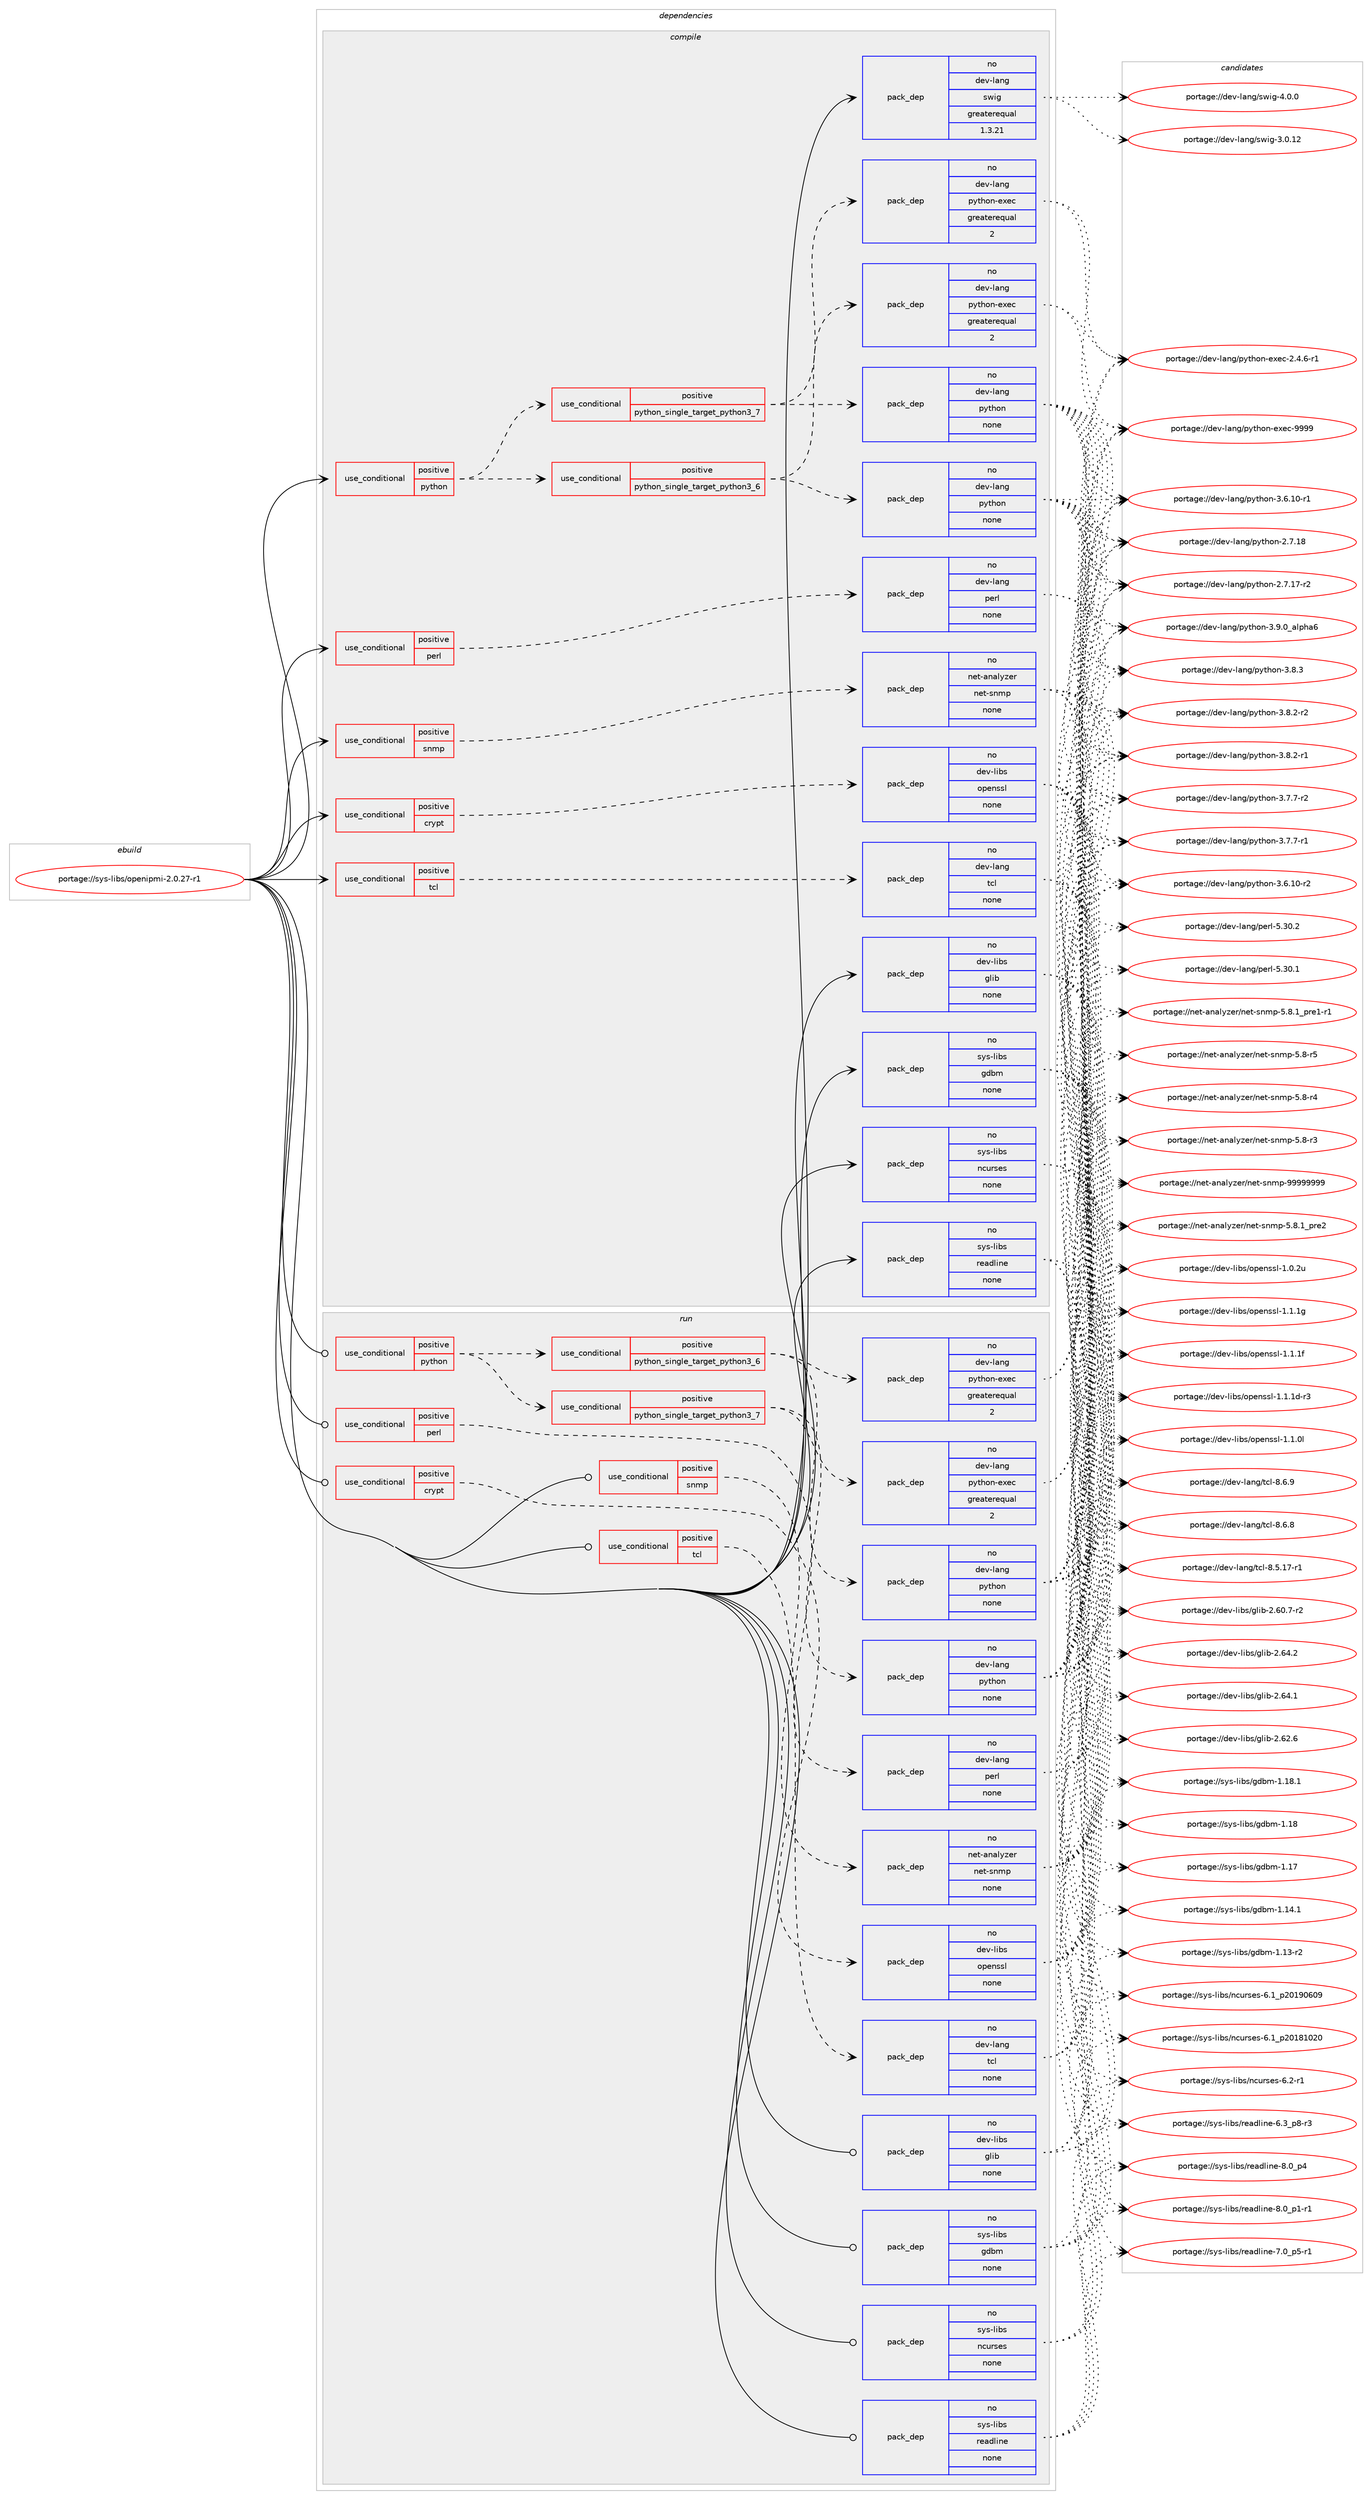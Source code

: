 digraph prolog {

# *************
# Graph options
# *************

newrank=true;
concentrate=true;
compound=true;
graph [rankdir=LR,fontname=Helvetica,fontsize=10,ranksep=1.5];#, ranksep=2.5, nodesep=0.2];
edge  [arrowhead=vee];
node  [fontname=Helvetica,fontsize=10];

# **********
# The ebuild
# **********

subgraph cluster_leftcol {
color=gray;
rank=same;
label=<<i>ebuild</i>>;
id [label="portage://sys-libs/openipmi-2.0.27-r1", color=red, width=4, href="../sys-libs/openipmi-2.0.27-r1.svg"];
}

# ****************
# The dependencies
# ****************

subgraph cluster_midcol {
color=gray;
label=<<i>dependencies</i>>;
subgraph cluster_compile {
fillcolor="#eeeeee";
style=filled;
label=<<i>compile</i>>;
subgraph cond415 {
dependency3304 [label=<<TABLE BORDER="0" CELLBORDER="1" CELLSPACING="0" CELLPADDING="4"><TR><TD ROWSPAN="3" CELLPADDING="10">use_conditional</TD></TR><TR><TD>positive</TD></TR><TR><TD>crypt</TD></TR></TABLE>>, shape=none, color=red];
subgraph pack2809 {
dependency3305 [label=<<TABLE BORDER="0" CELLBORDER="1" CELLSPACING="0" CELLPADDING="4" WIDTH="220"><TR><TD ROWSPAN="6" CELLPADDING="30">pack_dep</TD></TR><TR><TD WIDTH="110">no</TD></TR><TR><TD>dev-libs</TD></TR><TR><TD>openssl</TD></TR><TR><TD>none</TD></TR><TR><TD></TD></TR></TABLE>>, shape=none, color=blue];
}
dependency3304:e -> dependency3305:w [weight=20,style="dashed",arrowhead="vee"];
}
id:e -> dependency3304:w [weight=20,style="solid",arrowhead="vee"];
subgraph cond416 {
dependency3306 [label=<<TABLE BORDER="0" CELLBORDER="1" CELLSPACING="0" CELLPADDING="4"><TR><TD ROWSPAN="3" CELLPADDING="10">use_conditional</TD></TR><TR><TD>positive</TD></TR><TR><TD>perl</TD></TR></TABLE>>, shape=none, color=red];
subgraph pack2810 {
dependency3307 [label=<<TABLE BORDER="0" CELLBORDER="1" CELLSPACING="0" CELLPADDING="4" WIDTH="220"><TR><TD ROWSPAN="6" CELLPADDING="30">pack_dep</TD></TR><TR><TD WIDTH="110">no</TD></TR><TR><TD>dev-lang</TD></TR><TR><TD>perl</TD></TR><TR><TD>none</TD></TR><TR><TD></TD></TR></TABLE>>, shape=none, color=blue];
}
dependency3306:e -> dependency3307:w [weight=20,style="dashed",arrowhead="vee"];
}
id:e -> dependency3306:w [weight=20,style="solid",arrowhead="vee"];
subgraph cond417 {
dependency3308 [label=<<TABLE BORDER="0" CELLBORDER="1" CELLSPACING="0" CELLPADDING="4"><TR><TD ROWSPAN="3" CELLPADDING="10">use_conditional</TD></TR><TR><TD>positive</TD></TR><TR><TD>python</TD></TR></TABLE>>, shape=none, color=red];
subgraph cond418 {
dependency3309 [label=<<TABLE BORDER="0" CELLBORDER="1" CELLSPACING="0" CELLPADDING="4"><TR><TD ROWSPAN="3" CELLPADDING="10">use_conditional</TD></TR><TR><TD>positive</TD></TR><TR><TD>python_single_target_python3_6</TD></TR></TABLE>>, shape=none, color=red];
subgraph pack2811 {
dependency3310 [label=<<TABLE BORDER="0" CELLBORDER="1" CELLSPACING="0" CELLPADDING="4" WIDTH="220"><TR><TD ROWSPAN="6" CELLPADDING="30">pack_dep</TD></TR><TR><TD WIDTH="110">no</TD></TR><TR><TD>dev-lang</TD></TR><TR><TD>python</TD></TR><TR><TD>none</TD></TR><TR><TD></TD></TR></TABLE>>, shape=none, color=blue];
}
dependency3309:e -> dependency3310:w [weight=20,style="dashed",arrowhead="vee"];
subgraph pack2812 {
dependency3311 [label=<<TABLE BORDER="0" CELLBORDER="1" CELLSPACING="0" CELLPADDING="4" WIDTH="220"><TR><TD ROWSPAN="6" CELLPADDING="30">pack_dep</TD></TR><TR><TD WIDTH="110">no</TD></TR><TR><TD>dev-lang</TD></TR><TR><TD>python-exec</TD></TR><TR><TD>greaterequal</TD></TR><TR><TD>2</TD></TR></TABLE>>, shape=none, color=blue];
}
dependency3309:e -> dependency3311:w [weight=20,style="dashed",arrowhead="vee"];
}
dependency3308:e -> dependency3309:w [weight=20,style="dashed",arrowhead="vee"];
subgraph cond419 {
dependency3312 [label=<<TABLE BORDER="0" CELLBORDER="1" CELLSPACING="0" CELLPADDING="4"><TR><TD ROWSPAN="3" CELLPADDING="10">use_conditional</TD></TR><TR><TD>positive</TD></TR><TR><TD>python_single_target_python3_7</TD></TR></TABLE>>, shape=none, color=red];
subgraph pack2813 {
dependency3313 [label=<<TABLE BORDER="0" CELLBORDER="1" CELLSPACING="0" CELLPADDING="4" WIDTH="220"><TR><TD ROWSPAN="6" CELLPADDING="30">pack_dep</TD></TR><TR><TD WIDTH="110">no</TD></TR><TR><TD>dev-lang</TD></TR><TR><TD>python</TD></TR><TR><TD>none</TD></TR><TR><TD></TD></TR></TABLE>>, shape=none, color=blue];
}
dependency3312:e -> dependency3313:w [weight=20,style="dashed",arrowhead="vee"];
subgraph pack2814 {
dependency3314 [label=<<TABLE BORDER="0" CELLBORDER="1" CELLSPACING="0" CELLPADDING="4" WIDTH="220"><TR><TD ROWSPAN="6" CELLPADDING="30">pack_dep</TD></TR><TR><TD WIDTH="110">no</TD></TR><TR><TD>dev-lang</TD></TR><TR><TD>python-exec</TD></TR><TR><TD>greaterequal</TD></TR><TR><TD>2</TD></TR></TABLE>>, shape=none, color=blue];
}
dependency3312:e -> dependency3314:w [weight=20,style="dashed",arrowhead="vee"];
}
dependency3308:e -> dependency3312:w [weight=20,style="dashed",arrowhead="vee"];
}
id:e -> dependency3308:w [weight=20,style="solid",arrowhead="vee"];
subgraph cond420 {
dependency3315 [label=<<TABLE BORDER="0" CELLBORDER="1" CELLSPACING="0" CELLPADDING="4"><TR><TD ROWSPAN="3" CELLPADDING="10">use_conditional</TD></TR><TR><TD>positive</TD></TR><TR><TD>snmp</TD></TR></TABLE>>, shape=none, color=red];
subgraph pack2815 {
dependency3316 [label=<<TABLE BORDER="0" CELLBORDER="1" CELLSPACING="0" CELLPADDING="4" WIDTH="220"><TR><TD ROWSPAN="6" CELLPADDING="30">pack_dep</TD></TR><TR><TD WIDTH="110">no</TD></TR><TR><TD>net-analyzer</TD></TR><TR><TD>net-snmp</TD></TR><TR><TD>none</TD></TR><TR><TD></TD></TR></TABLE>>, shape=none, color=blue];
}
dependency3315:e -> dependency3316:w [weight=20,style="dashed",arrowhead="vee"];
}
id:e -> dependency3315:w [weight=20,style="solid",arrowhead="vee"];
subgraph cond421 {
dependency3317 [label=<<TABLE BORDER="0" CELLBORDER="1" CELLSPACING="0" CELLPADDING="4"><TR><TD ROWSPAN="3" CELLPADDING="10">use_conditional</TD></TR><TR><TD>positive</TD></TR><TR><TD>tcl</TD></TR></TABLE>>, shape=none, color=red];
subgraph pack2816 {
dependency3318 [label=<<TABLE BORDER="0" CELLBORDER="1" CELLSPACING="0" CELLPADDING="4" WIDTH="220"><TR><TD ROWSPAN="6" CELLPADDING="30">pack_dep</TD></TR><TR><TD WIDTH="110">no</TD></TR><TR><TD>dev-lang</TD></TR><TR><TD>tcl</TD></TR><TR><TD>none</TD></TR><TR><TD></TD></TR></TABLE>>, shape=none, color=blue];
}
dependency3317:e -> dependency3318:w [weight=20,style="dashed",arrowhead="vee"];
}
id:e -> dependency3317:w [weight=20,style="solid",arrowhead="vee"];
subgraph pack2817 {
dependency3319 [label=<<TABLE BORDER="0" CELLBORDER="1" CELLSPACING="0" CELLPADDING="4" WIDTH="220"><TR><TD ROWSPAN="6" CELLPADDING="30">pack_dep</TD></TR><TR><TD WIDTH="110">no</TD></TR><TR><TD>dev-lang</TD></TR><TR><TD>swig</TD></TR><TR><TD>greaterequal</TD></TR><TR><TD>1.3.21</TD></TR></TABLE>>, shape=none, color=blue];
}
id:e -> dependency3319:w [weight=20,style="solid",arrowhead="vee"];
subgraph pack2818 {
dependency3320 [label=<<TABLE BORDER="0" CELLBORDER="1" CELLSPACING="0" CELLPADDING="4" WIDTH="220"><TR><TD ROWSPAN="6" CELLPADDING="30">pack_dep</TD></TR><TR><TD WIDTH="110">no</TD></TR><TR><TD>dev-libs</TD></TR><TR><TD>glib</TD></TR><TR><TD>none</TD></TR><TR><TD></TD></TR></TABLE>>, shape=none, color=blue];
}
id:e -> dependency3320:w [weight=20,style="solid",arrowhead="vee"];
subgraph pack2819 {
dependency3321 [label=<<TABLE BORDER="0" CELLBORDER="1" CELLSPACING="0" CELLPADDING="4" WIDTH="220"><TR><TD ROWSPAN="6" CELLPADDING="30">pack_dep</TD></TR><TR><TD WIDTH="110">no</TD></TR><TR><TD>sys-libs</TD></TR><TR><TD>gdbm</TD></TR><TR><TD>none</TD></TR><TR><TD></TD></TR></TABLE>>, shape=none, color=blue];
}
id:e -> dependency3321:w [weight=20,style="solid",arrowhead="vee"];
subgraph pack2820 {
dependency3322 [label=<<TABLE BORDER="0" CELLBORDER="1" CELLSPACING="0" CELLPADDING="4" WIDTH="220"><TR><TD ROWSPAN="6" CELLPADDING="30">pack_dep</TD></TR><TR><TD WIDTH="110">no</TD></TR><TR><TD>sys-libs</TD></TR><TR><TD>ncurses</TD></TR><TR><TD>none</TD></TR><TR><TD></TD></TR></TABLE>>, shape=none, color=blue];
}
id:e -> dependency3322:w [weight=20,style="solid",arrowhead="vee"];
subgraph pack2821 {
dependency3323 [label=<<TABLE BORDER="0" CELLBORDER="1" CELLSPACING="0" CELLPADDING="4" WIDTH="220"><TR><TD ROWSPAN="6" CELLPADDING="30">pack_dep</TD></TR><TR><TD WIDTH="110">no</TD></TR><TR><TD>sys-libs</TD></TR><TR><TD>readline</TD></TR><TR><TD>none</TD></TR><TR><TD></TD></TR></TABLE>>, shape=none, color=blue];
}
id:e -> dependency3323:w [weight=20,style="solid",arrowhead="vee"];
}
subgraph cluster_compileandrun {
fillcolor="#eeeeee";
style=filled;
label=<<i>compile and run</i>>;
}
subgraph cluster_run {
fillcolor="#eeeeee";
style=filled;
label=<<i>run</i>>;
subgraph cond422 {
dependency3324 [label=<<TABLE BORDER="0" CELLBORDER="1" CELLSPACING="0" CELLPADDING="4"><TR><TD ROWSPAN="3" CELLPADDING="10">use_conditional</TD></TR><TR><TD>positive</TD></TR><TR><TD>crypt</TD></TR></TABLE>>, shape=none, color=red];
subgraph pack2822 {
dependency3325 [label=<<TABLE BORDER="0" CELLBORDER="1" CELLSPACING="0" CELLPADDING="4" WIDTH="220"><TR><TD ROWSPAN="6" CELLPADDING="30">pack_dep</TD></TR><TR><TD WIDTH="110">no</TD></TR><TR><TD>dev-libs</TD></TR><TR><TD>openssl</TD></TR><TR><TD>none</TD></TR><TR><TD></TD></TR></TABLE>>, shape=none, color=blue];
}
dependency3324:e -> dependency3325:w [weight=20,style="dashed",arrowhead="vee"];
}
id:e -> dependency3324:w [weight=20,style="solid",arrowhead="odot"];
subgraph cond423 {
dependency3326 [label=<<TABLE BORDER="0" CELLBORDER="1" CELLSPACING="0" CELLPADDING="4"><TR><TD ROWSPAN="3" CELLPADDING="10">use_conditional</TD></TR><TR><TD>positive</TD></TR><TR><TD>perl</TD></TR></TABLE>>, shape=none, color=red];
subgraph pack2823 {
dependency3327 [label=<<TABLE BORDER="0" CELLBORDER="1" CELLSPACING="0" CELLPADDING="4" WIDTH="220"><TR><TD ROWSPAN="6" CELLPADDING="30">pack_dep</TD></TR><TR><TD WIDTH="110">no</TD></TR><TR><TD>dev-lang</TD></TR><TR><TD>perl</TD></TR><TR><TD>none</TD></TR><TR><TD></TD></TR></TABLE>>, shape=none, color=blue];
}
dependency3326:e -> dependency3327:w [weight=20,style="dashed",arrowhead="vee"];
}
id:e -> dependency3326:w [weight=20,style="solid",arrowhead="odot"];
subgraph cond424 {
dependency3328 [label=<<TABLE BORDER="0" CELLBORDER="1" CELLSPACING="0" CELLPADDING="4"><TR><TD ROWSPAN="3" CELLPADDING="10">use_conditional</TD></TR><TR><TD>positive</TD></TR><TR><TD>python</TD></TR></TABLE>>, shape=none, color=red];
subgraph cond425 {
dependency3329 [label=<<TABLE BORDER="0" CELLBORDER="1" CELLSPACING="0" CELLPADDING="4"><TR><TD ROWSPAN="3" CELLPADDING="10">use_conditional</TD></TR><TR><TD>positive</TD></TR><TR><TD>python_single_target_python3_6</TD></TR></TABLE>>, shape=none, color=red];
subgraph pack2824 {
dependency3330 [label=<<TABLE BORDER="0" CELLBORDER="1" CELLSPACING="0" CELLPADDING="4" WIDTH="220"><TR><TD ROWSPAN="6" CELLPADDING="30">pack_dep</TD></TR><TR><TD WIDTH="110">no</TD></TR><TR><TD>dev-lang</TD></TR><TR><TD>python</TD></TR><TR><TD>none</TD></TR><TR><TD></TD></TR></TABLE>>, shape=none, color=blue];
}
dependency3329:e -> dependency3330:w [weight=20,style="dashed",arrowhead="vee"];
subgraph pack2825 {
dependency3331 [label=<<TABLE BORDER="0" CELLBORDER="1" CELLSPACING="0" CELLPADDING="4" WIDTH="220"><TR><TD ROWSPAN="6" CELLPADDING="30">pack_dep</TD></TR><TR><TD WIDTH="110">no</TD></TR><TR><TD>dev-lang</TD></TR><TR><TD>python-exec</TD></TR><TR><TD>greaterequal</TD></TR><TR><TD>2</TD></TR></TABLE>>, shape=none, color=blue];
}
dependency3329:e -> dependency3331:w [weight=20,style="dashed",arrowhead="vee"];
}
dependency3328:e -> dependency3329:w [weight=20,style="dashed",arrowhead="vee"];
subgraph cond426 {
dependency3332 [label=<<TABLE BORDER="0" CELLBORDER="1" CELLSPACING="0" CELLPADDING="4"><TR><TD ROWSPAN="3" CELLPADDING="10">use_conditional</TD></TR><TR><TD>positive</TD></TR><TR><TD>python_single_target_python3_7</TD></TR></TABLE>>, shape=none, color=red];
subgraph pack2826 {
dependency3333 [label=<<TABLE BORDER="0" CELLBORDER="1" CELLSPACING="0" CELLPADDING="4" WIDTH="220"><TR><TD ROWSPAN="6" CELLPADDING="30">pack_dep</TD></TR><TR><TD WIDTH="110">no</TD></TR><TR><TD>dev-lang</TD></TR><TR><TD>python</TD></TR><TR><TD>none</TD></TR><TR><TD></TD></TR></TABLE>>, shape=none, color=blue];
}
dependency3332:e -> dependency3333:w [weight=20,style="dashed",arrowhead="vee"];
subgraph pack2827 {
dependency3334 [label=<<TABLE BORDER="0" CELLBORDER="1" CELLSPACING="0" CELLPADDING="4" WIDTH="220"><TR><TD ROWSPAN="6" CELLPADDING="30">pack_dep</TD></TR><TR><TD WIDTH="110">no</TD></TR><TR><TD>dev-lang</TD></TR><TR><TD>python-exec</TD></TR><TR><TD>greaterequal</TD></TR><TR><TD>2</TD></TR></TABLE>>, shape=none, color=blue];
}
dependency3332:e -> dependency3334:w [weight=20,style="dashed",arrowhead="vee"];
}
dependency3328:e -> dependency3332:w [weight=20,style="dashed",arrowhead="vee"];
}
id:e -> dependency3328:w [weight=20,style="solid",arrowhead="odot"];
subgraph cond427 {
dependency3335 [label=<<TABLE BORDER="0" CELLBORDER="1" CELLSPACING="0" CELLPADDING="4"><TR><TD ROWSPAN="3" CELLPADDING="10">use_conditional</TD></TR><TR><TD>positive</TD></TR><TR><TD>snmp</TD></TR></TABLE>>, shape=none, color=red];
subgraph pack2828 {
dependency3336 [label=<<TABLE BORDER="0" CELLBORDER="1" CELLSPACING="0" CELLPADDING="4" WIDTH="220"><TR><TD ROWSPAN="6" CELLPADDING="30">pack_dep</TD></TR><TR><TD WIDTH="110">no</TD></TR><TR><TD>net-analyzer</TD></TR><TR><TD>net-snmp</TD></TR><TR><TD>none</TD></TR><TR><TD></TD></TR></TABLE>>, shape=none, color=blue];
}
dependency3335:e -> dependency3336:w [weight=20,style="dashed",arrowhead="vee"];
}
id:e -> dependency3335:w [weight=20,style="solid",arrowhead="odot"];
subgraph cond428 {
dependency3337 [label=<<TABLE BORDER="0" CELLBORDER="1" CELLSPACING="0" CELLPADDING="4"><TR><TD ROWSPAN="3" CELLPADDING="10">use_conditional</TD></TR><TR><TD>positive</TD></TR><TR><TD>tcl</TD></TR></TABLE>>, shape=none, color=red];
subgraph pack2829 {
dependency3338 [label=<<TABLE BORDER="0" CELLBORDER="1" CELLSPACING="0" CELLPADDING="4" WIDTH="220"><TR><TD ROWSPAN="6" CELLPADDING="30">pack_dep</TD></TR><TR><TD WIDTH="110">no</TD></TR><TR><TD>dev-lang</TD></TR><TR><TD>tcl</TD></TR><TR><TD>none</TD></TR><TR><TD></TD></TR></TABLE>>, shape=none, color=blue];
}
dependency3337:e -> dependency3338:w [weight=20,style="dashed",arrowhead="vee"];
}
id:e -> dependency3337:w [weight=20,style="solid",arrowhead="odot"];
subgraph pack2830 {
dependency3339 [label=<<TABLE BORDER="0" CELLBORDER="1" CELLSPACING="0" CELLPADDING="4" WIDTH="220"><TR><TD ROWSPAN="6" CELLPADDING="30">pack_dep</TD></TR><TR><TD WIDTH="110">no</TD></TR><TR><TD>dev-libs</TD></TR><TR><TD>glib</TD></TR><TR><TD>none</TD></TR><TR><TD></TD></TR></TABLE>>, shape=none, color=blue];
}
id:e -> dependency3339:w [weight=20,style="solid",arrowhead="odot"];
subgraph pack2831 {
dependency3340 [label=<<TABLE BORDER="0" CELLBORDER="1" CELLSPACING="0" CELLPADDING="4" WIDTH="220"><TR><TD ROWSPAN="6" CELLPADDING="30">pack_dep</TD></TR><TR><TD WIDTH="110">no</TD></TR><TR><TD>sys-libs</TD></TR><TR><TD>gdbm</TD></TR><TR><TD>none</TD></TR><TR><TD></TD></TR></TABLE>>, shape=none, color=blue];
}
id:e -> dependency3340:w [weight=20,style="solid",arrowhead="odot"];
subgraph pack2832 {
dependency3341 [label=<<TABLE BORDER="0" CELLBORDER="1" CELLSPACING="0" CELLPADDING="4" WIDTH="220"><TR><TD ROWSPAN="6" CELLPADDING="30">pack_dep</TD></TR><TR><TD WIDTH="110">no</TD></TR><TR><TD>sys-libs</TD></TR><TR><TD>ncurses</TD></TR><TR><TD>none</TD></TR><TR><TD></TD></TR></TABLE>>, shape=none, color=blue];
}
id:e -> dependency3341:w [weight=20,style="solid",arrowhead="odot"];
subgraph pack2833 {
dependency3342 [label=<<TABLE BORDER="0" CELLBORDER="1" CELLSPACING="0" CELLPADDING="4" WIDTH="220"><TR><TD ROWSPAN="6" CELLPADDING="30">pack_dep</TD></TR><TR><TD WIDTH="110">no</TD></TR><TR><TD>sys-libs</TD></TR><TR><TD>readline</TD></TR><TR><TD>none</TD></TR><TR><TD></TD></TR></TABLE>>, shape=none, color=blue];
}
id:e -> dependency3342:w [weight=20,style="solid",arrowhead="odot"];
}
}

# **************
# The candidates
# **************

subgraph cluster_choices {
rank=same;
color=gray;
label=<<i>candidates</i>>;

subgraph choice2809 {
color=black;
nodesep=1;
choice100101118451081059811547111112101110115115108454946494649103 [label="portage://dev-libs/openssl-1.1.1g", color=red, width=4,href="../dev-libs/openssl-1.1.1g.svg"];
choice100101118451081059811547111112101110115115108454946494649102 [label="portage://dev-libs/openssl-1.1.1f", color=red, width=4,href="../dev-libs/openssl-1.1.1f.svg"];
choice1001011184510810598115471111121011101151151084549464946491004511451 [label="portage://dev-libs/openssl-1.1.1d-r3", color=red, width=4,href="../dev-libs/openssl-1.1.1d-r3.svg"];
choice100101118451081059811547111112101110115115108454946494648108 [label="portage://dev-libs/openssl-1.1.0l", color=red, width=4,href="../dev-libs/openssl-1.1.0l.svg"];
choice100101118451081059811547111112101110115115108454946484650117 [label="portage://dev-libs/openssl-1.0.2u", color=red, width=4,href="../dev-libs/openssl-1.0.2u.svg"];
dependency3305:e -> choice100101118451081059811547111112101110115115108454946494649103:w [style=dotted,weight="100"];
dependency3305:e -> choice100101118451081059811547111112101110115115108454946494649102:w [style=dotted,weight="100"];
dependency3305:e -> choice1001011184510810598115471111121011101151151084549464946491004511451:w [style=dotted,weight="100"];
dependency3305:e -> choice100101118451081059811547111112101110115115108454946494648108:w [style=dotted,weight="100"];
dependency3305:e -> choice100101118451081059811547111112101110115115108454946484650117:w [style=dotted,weight="100"];
}
subgraph choice2810 {
color=black;
nodesep=1;
choice10010111845108971101034711210111410845534651484650 [label="portage://dev-lang/perl-5.30.2", color=red, width=4,href="../dev-lang/perl-5.30.2.svg"];
choice10010111845108971101034711210111410845534651484649 [label="portage://dev-lang/perl-5.30.1", color=red, width=4,href="../dev-lang/perl-5.30.1.svg"];
dependency3307:e -> choice10010111845108971101034711210111410845534651484650:w [style=dotted,weight="100"];
dependency3307:e -> choice10010111845108971101034711210111410845534651484649:w [style=dotted,weight="100"];
}
subgraph choice2811 {
color=black;
nodesep=1;
choice10010111845108971101034711212111610411111045514657464895971081121049754 [label="portage://dev-lang/python-3.9.0_alpha6", color=red, width=4,href="../dev-lang/python-3.9.0_alpha6.svg"];
choice100101118451089711010347112121116104111110455146564651 [label="portage://dev-lang/python-3.8.3", color=red, width=4,href="../dev-lang/python-3.8.3.svg"];
choice1001011184510897110103471121211161041111104551465646504511450 [label="portage://dev-lang/python-3.8.2-r2", color=red, width=4,href="../dev-lang/python-3.8.2-r2.svg"];
choice1001011184510897110103471121211161041111104551465646504511449 [label="portage://dev-lang/python-3.8.2-r1", color=red, width=4,href="../dev-lang/python-3.8.2-r1.svg"];
choice1001011184510897110103471121211161041111104551465546554511450 [label="portage://dev-lang/python-3.7.7-r2", color=red, width=4,href="../dev-lang/python-3.7.7-r2.svg"];
choice1001011184510897110103471121211161041111104551465546554511449 [label="portage://dev-lang/python-3.7.7-r1", color=red, width=4,href="../dev-lang/python-3.7.7-r1.svg"];
choice100101118451089711010347112121116104111110455146544649484511450 [label="portage://dev-lang/python-3.6.10-r2", color=red, width=4,href="../dev-lang/python-3.6.10-r2.svg"];
choice100101118451089711010347112121116104111110455146544649484511449 [label="portage://dev-lang/python-3.6.10-r1", color=red, width=4,href="../dev-lang/python-3.6.10-r1.svg"];
choice10010111845108971101034711212111610411111045504655464956 [label="portage://dev-lang/python-2.7.18", color=red, width=4,href="../dev-lang/python-2.7.18.svg"];
choice100101118451089711010347112121116104111110455046554649554511450 [label="portage://dev-lang/python-2.7.17-r2", color=red, width=4,href="../dev-lang/python-2.7.17-r2.svg"];
dependency3310:e -> choice10010111845108971101034711212111610411111045514657464895971081121049754:w [style=dotted,weight="100"];
dependency3310:e -> choice100101118451089711010347112121116104111110455146564651:w [style=dotted,weight="100"];
dependency3310:e -> choice1001011184510897110103471121211161041111104551465646504511450:w [style=dotted,weight="100"];
dependency3310:e -> choice1001011184510897110103471121211161041111104551465646504511449:w [style=dotted,weight="100"];
dependency3310:e -> choice1001011184510897110103471121211161041111104551465546554511450:w [style=dotted,weight="100"];
dependency3310:e -> choice1001011184510897110103471121211161041111104551465546554511449:w [style=dotted,weight="100"];
dependency3310:e -> choice100101118451089711010347112121116104111110455146544649484511450:w [style=dotted,weight="100"];
dependency3310:e -> choice100101118451089711010347112121116104111110455146544649484511449:w [style=dotted,weight="100"];
dependency3310:e -> choice10010111845108971101034711212111610411111045504655464956:w [style=dotted,weight="100"];
dependency3310:e -> choice100101118451089711010347112121116104111110455046554649554511450:w [style=dotted,weight="100"];
}
subgraph choice2812 {
color=black;
nodesep=1;
choice10010111845108971101034711212111610411111045101120101994557575757 [label="portage://dev-lang/python-exec-9999", color=red, width=4,href="../dev-lang/python-exec-9999.svg"];
choice10010111845108971101034711212111610411111045101120101994550465246544511449 [label="portage://dev-lang/python-exec-2.4.6-r1", color=red, width=4,href="../dev-lang/python-exec-2.4.6-r1.svg"];
dependency3311:e -> choice10010111845108971101034711212111610411111045101120101994557575757:w [style=dotted,weight="100"];
dependency3311:e -> choice10010111845108971101034711212111610411111045101120101994550465246544511449:w [style=dotted,weight="100"];
}
subgraph choice2813 {
color=black;
nodesep=1;
choice10010111845108971101034711212111610411111045514657464895971081121049754 [label="portage://dev-lang/python-3.9.0_alpha6", color=red, width=4,href="../dev-lang/python-3.9.0_alpha6.svg"];
choice100101118451089711010347112121116104111110455146564651 [label="portage://dev-lang/python-3.8.3", color=red, width=4,href="../dev-lang/python-3.8.3.svg"];
choice1001011184510897110103471121211161041111104551465646504511450 [label="portage://dev-lang/python-3.8.2-r2", color=red, width=4,href="../dev-lang/python-3.8.2-r2.svg"];
choice1001011184510897110103471121211161041111104551465646504511449 [label="portage://dev-lang/python-3.8.2-r1", color=red, width=4,href="../dev-lang/python-3.8.2-r1.svg"];
choice1001011184510897110103471121211161041111104551465546554511450 [label="portage://dev-lang/python-3.7.7-r2", color=red, width=4,href="../dev-lang/python-3.7.7-r2.svg"];
choice1001011184510897110103471121211161041111104551465546554511449 [label="portage://dev-lang/python-3.7.7-r1", color=red, width=4,href="../dev-lang/python-3.7.7-r1.svg"];
choice100101118451089711010347112121116104111110455146544649484511450 [label="portage://dev-lang/python-3.6.10-r2", color=red, width=4,href="../dev-lang/python-3.6.10-r2.svg"];
choice100101118451089711010347112121116104111110455146544649484511449 [label="portage://dev-lang/python-3.6.10-r1", color=red, width=4,href="../dev-lang/python-3.6.10-r1.svg"];
choice10010111845108971101034711212111610411111045504655464956 [label="portage://dev-lang/python-2.7.18", color=red, width=4,href="../dev-lang/python-2.7.18.svg"];
choice100101118451089711010347112121116104111110455046554649554511450 [label="portage://dev-lang/python-2.7.17-r2", color=red, width=4,href="../dev-lang/python-2.7.17-r2.svg"];
dependency3313:e -> choice10010111845108971101034711212111610411111045514657464895971081121049754:w [style=dotted,weight="100"];
dependency3313:e -> choice100101118451089711010347112121116104111110455146564651:w [style=dotted,weight="100"];
dependency3313:e -> choice1001011184510897110103471121211161041111104551465646504511450:w [style=dotted,weight="100"];
dependency3313:e -> choice1001011184510897110103471121211161041111104551465646504511449:w [style=dotted,weight="100"];
dependency3313:e -> choice1001011184510897110103471121211161041111104551465546554511450:w [style=dotted,weight="100"];
dependency3313:e -> choice1001011184510897110103471121211161041111104551465546554511449:w [style=dotted,weight="100"];
dependency3313:e -> choice100101118451089711010347112121116104111110455146544649484511450:w [style=dotted,weight="100"];
dependency3313:e -> choice100101118451089711010347112121116104111110455146544649484511449:w [style=dotted,weight="100"];
dependency3313:e -> choice10010111845108971101034711212111610411111045504655464956:w [style=dotted,weight="100"];
dependency3313:e -> choice100101118451089711010347112121116104111110455046554649554511450:w [style=dotted,weight="100"];
}
subgraph choice2814 {
color=black;
nodesep=1;
choice10010111845108971101034711212111610411111045101120101994557575757 [label="portage://dev-lang/python-exec-9999", color=red, width=4,href="../dev-lang/python-exec-9999.svg"];
choice10010111845108971101034711212111610411111045101120101994550465246544511449 [label="portage://dev-lang/python-exec-2.4.6-r1", color=red, width=4,href="../dev-lang/python-exec-2.4.6-r1.svg"];
dependency3314:e -> choice10010111845108971101034711212111610411111045101120101994557575757:w [style=dotted,weight="100"];
dependency3314:e -> choice10010111845108971101034711212111610411111045101120101994550465246544511449:w [style=dotted,weight="100"];
}
subgraph choice2815 {
color=black;
nodesep=1;
choice1101011164597110971081211221011144711010111645115110109112455757575757575757 [label="portage://net-analyzer/net-snmp-99999999", color=red, width=4,href="../net-analyzer/net-snmp-99999999.svg"];
choice11010111645971109710812112210111447110101116451151101091124553465646499511211410150 [label="portage://net-analyzer/net-snmp-5.8.1_pre2", color=red, width=4,href="../net-analyzer/net-snmp-5.8.1_pre2.svg"];
choice110101116459711097108121122101114471101011164511511010911245534656464995112114101494511449 [label="portage://net-analyzer/net-snmp-5.8.1_pre1-r1", color=red, width=4,href="../net-analyzer/net-snmp-5.8.1_pre1-r1.svg"];
choice1101011164597110971081211221011144711010111645115110109112455346564511453 [label="portage://net-analyzer/net-snmp-5.8-r5", color=red, width=4,href="../net-analyzer/net-snmp-5.8-r5.svg"];
choice1101011164597110971081211221011144711010111645115110109112455346564511452 [label="portage://net-analyzer/net-snmp-5.8-r4", color=red, width=4,href="../net-analyzer/net-snmp-5.8-r4.svg"];
choice1101011164597110971081211221011144711010111645115110109112455346564511451 [label="portage://net-analyzer/net-snmp-5.8-r3", color=red, width=4,href="../net-analyzer/net-snmp-5.8-r3.svg"];
dependency3316:e -> choice1101011164597110971081211221011144711010111645115110109112455757575757575757:w [style=dotted,weight="100"];
dependency3316:e -> choice11010111645971109710812112210111447110101116451151101091124553465646499511211410150:w [style=dotted,weight="100"];
dependency3316:e -> choice110101116459711097108121122101114471101011164511511010911245534656464995112114101494511449:w [style=dotted,weight="100"];
dependency3316:e -> choice1101011164597110971081211221011144711010111645115110109112455346564511453:w [style=dotted,weight="100"];
dependency3316:e -> choice1101011164597110971081211221011144711010111645115110109112455346564511452:w [style=dotted,weight="100"];
dependency3316:e -> choice1101011164597110971081211221011144711010111645115110109112455346564511451:w [style=dotted,weight="100"];
}
subgraph choice2816 {
color=black;
nodesep=1;
choice10010111845108971101034711699108455646544657 [label="portage://dev-lang/tcl-8.6.9", color=red, width=4,href="../dev-lang/tcl-8.6.9.svg"];
choice10010111845108971101034711699108455646544656 [label="portage://dev-lang/tcl-8.6.8", color=red, width=4,href="../dev-lang/tcl-8.6.8.svg"];
choice10010111845108971101034711699108455646534649554511449 [label="portage://dev-lang/tcl-8.5.17-r1", color=red, width=4,href="../dev-lang/tcl-8.5.17-r1.svg"];
dependency3318:e -> choice10010111845108971101034711699108455646544657:w [style=dotted,weight="100"];
dependency3318:e -> choice10010111845108971101034711699108455646544656:w [style=dotted,weight="100"];
dependency3318:e -> choice10010111845108971101034711699108455646534649554511449:w [style=dotted,weight="100"];
}
subgraph choice2817 {
color=black;
nodesep=1;
choice100101118451089711010347115119105103455246484648 [label="portage://dev-lang/swig-4.0.0", color=red, width=4,href="../dev-lang/swig-4.0.0.svg"];
choice10010111845108971101034711511910510345514648464950 [label="portage://dev-lang/swig-3.0.12", color=red, width=4,href="../dev-lang/swig-3.0.12.svg"];
dependency3319:e -> choice100101118451089711010347115119105103455246484648:w [style=dotted,weight="100"];
dependency3319:e -> choice10010111845108971101034711511910510345514648464950:w [style=dotted,weight="100"];
}
subgraph choice2818 {
color=black;
nodesep=1;
choice1001011184510810598115471031081059845504654524650 [label="portage://dev-libs/glib-2.64.2", color=red, width=4,href="../dev-libs/glib-2.64.2.svg"];
choice1001011184510810598115471031081059845504654524649 [label="portage://dev-libs/glib-2.64.1", color=red, width=4,href="../dev-libs/glib-2.64.1.svg"];
choice1001011184510810598115471031081059845504654504654 [label="portage://dev-libs/glib-2.62.6", color=red, width=4,href="../dev-libs/glib-2.62.6.svg"];
choice10010111845108105981154710310810598455046544846554511450 [label="portage://dev-libs/glib-2.60.7-r2", color=red, width=4,href="../dev-libs/glib-2.60.7-r2.svg"];
dependency3320:e -> choice1001011184510810598115471031081059845504654524650:w [style=dotted,weight="100"];
dependency3320:e -> choice1001011184510810598115471031081059845504654524649:w [style=dotted,weight="100"];
dependency3320:e -> choice1001011184510810598115471031081059845504654504654:w [style=dotted,weight="100"];
dependency3320:e -> choice10010111845108105981154710310810598455046544846554511450:w [style=dotted,weight="100"];
}
subgraph choice2819 {
color=black;
nodesep=1;
choice1151211154510810598115471031009810945494649564649 [label="portage://sys-libs/gdbm-1.18.1", color=red, width=4,href="../sys-libs/gdbm-1.18.1.svg"];
choice115121115451081059811547103100981094549464956 [label="portage://sys-libs/gdbm-1.18", color=red, width=4,href="../sys-libs/gdbm-1.18.svg"];
choice115121115451081059811547103100981094549464955 [label="portage://sys-libs/gdbm-1.17", color=red, width=4,href="../sys-libs/gdbm-1.17.svg"];
choice1151211154510810598115471031009810945494649524649 [label="portage://sys-libs/gdbm-1.14.1", color=red, width=4,href="../sys-libs/gdbm-1.14.1.svg"];
choice1151211154510810598115471031009810945494649514511450 [label="portage://sys-libs/gdbm-1.13-r2", color=red, width=4,href="../sys-libs/gdbm-1.13-r2.svg"];
dependency3321:e -> choice1151211154510810598115471031009810945494649564649:w [style=dotted,weight="100"];
dependency3321:e -> choice115121115451081059811547103100981094549464956:w [style=dotted,weight="100"];
dependency3321:e -> choice115121115451081059811547103100981094549464955:w [style=dotted,weight="100"];
dependency3321:e -> choice1151211154510810598115471031009810945494649524649:w [style=dotted,weight="100"];
dependency3321:e -> choice1151211154510810598115471031009810945494649514511450:w [style=dotted,weight="100"];
}
subgraph choice2820 {
color=black;
nodesep=1;
choice11512111545108105981154711099117114115101115455446504511449 [label="portage://sys-libs/ncurses-6.2-r1", color=red, width=4,href="../sys-libs/ncurses-6.2-r1.svg"];
choice1151211154510810598115471109911711411510111545544649951125048495748544857 [label="portage://sys-libs/ncurses-6.1_p20190609", color=red, width=4,href="../sys-libs/ncurses-6.1_p20190609.svg"];
choice1151211154510810598115471109911711411510111545544649951125048495649485048 [label="portage://sys-libs/ncurses-6.1_p20181020", color=red, width=4,href="../sys-libs/ncurses-6.1_p20181020.svg"];
dependency3322:e -> choice11512111545108105981154711099117114115101115455446504511449:w [style=dotted,weight="100"];
dependency3322:e -> choice1151211154510810598115471109911711411510111545544649951125048495748544857:w [style=dotted,weight="100"];
dependency3322:e -> choice1151211154510810598115471109911711411510111545544649951125048495649485048:w [style=dotted,weight="100"];
}
subgraph choice2821 {
color=black;
nodesep=1;
choice11512111545108105981154711410197100108105110101455646489511252 [label="portage://sys-libs/readline-8.0_p4", color=red, width=4,href="../sys-libs/readline-8.0_p4.svg"];
choice115121115451081059811547114101971001081051101014556464895112494511449 [label="portage://sys-libs/readline-8.0_p1-r1", color=red, width=4,href="../sys-libs/readline-8.0_p1-r1.svg"];
choice115121115451081059811547114101971001081051101014555464895112534511449 [label="portage://sys-libs/readline-7.0_p5-r1", color=red, width=4,href="../sys-libs/readline-7.0_p5-r1.svg"];
choice115121115451081059811547114101971001081051101014554465195112564511451 [label="portage://sys-libs/readline-6.3_p8-r3", color=red, width=4,href="../sys-libs/readline-6.3_p8-r3.svg"];
dependency3323:e -> choice11512111545108105981154711410197100108105110101455646489511252:w [style=dotted,weight="100"];
dependency3323:e -> choice115121115451081059811547114101971001081051101014556464895112494511449:w [style=dotted,weight="100"];
dependency3323:e -> choice115121115451081059811547114101971001081051101014555464895112534511449:w [style=dotted,weight="100"];
dependency3323:e -> choice115121115451081059811547114101971001081051101014554465195112564511451:w [style=dotted,weight="100"];
}
subgraph choice2822 {
color=black;
nodesep=1;
choice100101118451081059811547111112101110115115108454946494649103 [label="portage://dev-libs/openssl-1.1.1g", color=red, width=4,href="../dev-libs/openssl-1.1.1g.svg"];
choice100101118451081059811547111112101110115115108454946494649102 [label="portage://dev-libs/openssl-1.1.1f", color=red, width=4,href="../dev-libs/openssl-1.1.1f.svg"];
choice1001011184510810598115471111121011101151151084549464946491004511451 [label="portage://dev-libs/openssl-1.1.1d-r3", color=red, width=4,href="../dev-libs/openssl-1.1.1d-r3.svg"];
choice100101118451081059811547111112101110115115108454946494648108 [label="portage://dev-libs/openssl-1.1.0l", color=red, width=4,href="../dev-libs/openssl-1.1.0l.svg"];
choice100101118451081059811547111112101110115115108454946484650117 [label="portage://dev-libs/openssl-1.0.2u", color=red, width=4,href="../dev-libs/openssl-1.0.2u.svg"];
dependency3325:e -> choice100101118451081059811547111112101110115115108454946494649103:w [style=dotted,weight="100"];
dependency3325:e -> choice100101118451081059811547111112101110115115108454946494649102:w [style=dotted,weight="100"];
dependency3325:e -> choice1001011184510810598115471111121011101151151084549464946491004511451:w [style=dotted,weight="100"];
dependency3325:e -> choice100101118451081059811547111112101110115115108454946494648108:w [style=dotted,weight="100"];
dependency3325:e -> choice100101118451081059811547111112101110115115108454946484650117:w [style=dotted,weight="100"];
}
subgraph choice2823 {
color=black;
nodesep=1;
choice10010111845108971101034711210111410845534651484650 [label="portage://dev-lang/perl-5.30.2", color=red, width=4,href="../dev-lang/perl-5.30.2.svg"];
choice10010111845108971101034711210111410845534651484649 [label="portage://dev-lang/perl-5.30.1", color=red, width=4,href="../dev-lang/perl-5.30.1.svg"];
dependency3327:e -> choice10010111845108971101034711210111410845534651484650:w [style=dotted,weight="100"];
dependency3327:e -> choice10010111845108971101034711210111410845534651484649:w [style=dotted,weight="100"];
}
subgraph choice2824 {
color=black;
nodesep=1;
choice10010111845108971101034711212111610411111045514657464895971081121049754 [label="portage://dev-lang/python-3.9.0_alpha6", color=red, width=4,href="../dev-lang/python-3.9.0_alpha6.svg"];
choice100101118451089711010347112121116104111110455146564651 [label="portage://dev-lang/python-3.8.3", color=red, width=4,href="../dev-lang/python-3.8.3.svg"];
choice1001011184510897110103471121211161041111104551465646504511450 [label="portage://dev-lang/python-3.8.2-r2", color=red, width=4,href="../dev-lang/python-3.8.2-r2.svg"];
choice1001011184510897110103471121211161041111104551465646504511449 [label="portage://dev-lang/python-3.8.2-r1", color=red, width=4,href="../dev-lang/python-3.8.2-r1.svg"];
choice1001011184510897110103471121211161041111104551465546554511450 [label="portage://dev-lang/python-3.7.7-r2", color=red, width=4,href="../dev-lang/python-3.7.7-r2.svg"];
choice1001011184510897110103471121211161041111104551465546554511449 [label="portage://dev-lang/python-3.7.7-r1", color=red, width=4,href="../dev-lang/python-3.7.7-r1.svg"];
choice100101118451089711010347112121116104111110455146544649484511450 [label="portage://dev-lang/python-3.6.10-r2", color=red, width=4,href="../dev-lang/python-3.6.10-r2.svg"];
choice100101118451089711010347112121116104111110455146544649484511449 [label="portage://dev-lang/python-3.6.10-r1", color=red, width=4,href="../dev-lang/python-3.6.10-r1.svg"];
choice10010111845108971101034711212111610411111045504655464956 [label="portage://dev-lang/python-2.7.18", color=red, width=4,href="../dev-lang/python-2.7.18.svg"];
choice100101118451089711010347112121116104111110455046554649554511450 [label="portage://dev-lang/python-2.7.17-r2", color=red, width=4,href="../dev-lang/python-2.7.17-r2.svg"];
dependency3330:e -> choice10010111845108971101034711212111610411111045514657464895971081121049754:w [style=dotted,weight="100"];
dependency3330:e -> choice100101118451089711010347112121116104111110455146564651:w [style=dotted,weight="100"];
dependency3330:e -> choice1001011184510897110103471121211161041111104551465646504511450:w [style=dotted,weight="100"];
dependency3330:e -> choice1001011184510897110103471121211161041111104551465646504511449:w [style=dotted,weight="100"];
dependency3330:e -> choice1001011184510897110103471121211161041111104551465546554511450:w [style=dotted,weight="100"];
dependency3330:e -> choice1001011184510897110103471121211161041111104551465546554511449:w [style=dotted,weight="100"];
dependency3330:e -> choice100101118451089711010347112121116104111110455146544649484511450:w [style=dotted,weight="100"];
dependency3330:e -> choice100101118451089711010347112121116104111110455146544649484511449:w [style=dotted,weight="100"];
dependency3330:e -> choice10010111845108971101034711212111610411111045504655464956:w [style=dotted,weight="100"];
dependency3330:e -> choice100101118451089711010347112121116104111110455046554649554511450:w [style=dotted,weight="100"];
}
subgraph choice2825 {
color=black;
nodesep=1;
choice10010111845108971101034711212111610411111045101120101994557575757 [label="portage://dev-lang/python-exec-9999", color=red, width=4,href="../dev-lang/python-exec-9999.svg"];
choice10010111845108971101034711212111610411111045101120101994550465246544511449 [label="portage://dev-lang/python-exec-2.4.6-r1", color=red, width=4,href="../dev-lang/python-exec-2.4.6-r1.svg"];
dependency3331:e -> choice10010111845108971101034711212111610411111045101120101994557575757:w [style=dotted,weight="100"];
dependency3331:e -> choice10010111845108971101034711212111610411111045101120101994550465246544511449:w [style=dotted,weight="100"];
}
subgraph choice2826 {
color=black;
nodesep=1;
choice10010111845108971101034711212111610411111045514657464895971081121049754 [label="portage://dev-lang/python-3.9.0_alpha6", color=red, width=4,href="../dev-lang/python-3.9.0_alpha6.svg"];
choice100101118451089711010347112121116104111110455146564651 [label="portage://dev-lang/python-3.8.3", color=red, width=4,href="../dev-lang/python-3.8.3.svg"];
choice1001011184510897110103471121211161041111104551465646504511450 [label="portage://dev-lang/python-3.8.2-r2", color=red, width=4,href="../dev-lang/python-3.8.2-r2.svg"];
choice1001011184510897110103471121211161041111104551465646504511449 [label="portage://dev-lang/python-3.8.2-r1", color=red, width=4,href="../dev-lang/python-3.8.2-r1.svg"];
choice1001011184510897110103471121211161041111104551465546554511450 [label="portage://dev-lang/python-3.7.7-r2", color=red, width=4,href="../dev-lang/python-3.7.7-r2.svg"];
choice1001011184510897110103471121211161041111104551465546554511449 [label="portage://dev-lang/python-3.7.7-r1", color=red, width=4,href="../dev-lang/python-3.7.7-r1.svg"];
choice100101118451089711010347112121116104111110455146544649484511450 [label="portage://dev-lang/python-3.6.10-r2", color=red, width=4,href="../dev-lang/python-3.6.10-r2.svg"];
choice100101118451089711010347112121116104111110455146544649484511449 [label="portage://dev-lang/python-3.6.10-r1", color=red, width=4,href="../dev-lang/python-3.6.10-r1.svg"];
choice10010111845108971101034711212111610411111045504655464956 [label="portage://dev-lang/python-2.7.18", color=red, width=4,href="../dev-lang/python-2.7.18.svg"];
choice100101118451089711010347112121116104111110455046554649554511450 [label="portage://dev-lang/python-2.7.17-r2", color=red, width=4,href="../dev-lang/python-2.7.17-r2.svg"];
dependency3333:e -> choice10010111845108971101034711212111610411111045514657464895971081121049754:w [style=dotted,weight="100"];
dependency3333:e -> choice100101118451089711010347112121116104111110455146564651:w [style=dotted,weight="100"];
dependency3333:e -> choice1001011184510897110103471121211161041111104551465646504511450:w [style=dotted,weight="100"];
dependency3333:e -> choice1001011184510897110103471121211161041111104551465646504511449:w [style=dotted,weight="100"];
dependency3333:e -> choice1001011184510897110103471121211161041111104551465546554511450:w [style=dotted,weight="100"];
dependency3333:e -> choice1001011184510897110103471121211161041111104551465546554511449:w [style=dotted,weight="100"];
dependency3333:e -> choice100101118451089711010347112121116104111110455146544649484511450:w [style=dotted,weight="100"];
dependency3333:e -> choice100101118451089711010347112121116104111110455146544649484511449:w [style=dotted,weight="100"];
dependency3333:e -> choice10010111845108971101034711212111610411111045504655464956:w [style=dotted,weight="100"];
dependency3333:e -> choice100101118451089711010347112121116104111110455046554649554511450:w [style=dotted,weight="100"];
}
subgraph choice2827 {
color=black;
nodesep=1;
choice10010111845108971101034711212111610411111045101120101994557575757 [label="portage://dev-lang/python-exec-9999", color=red, width=4,href="../dev-lang/python-exec-9999.svg"];
choice10010111845108971101034711212111610411111045101120101994550465246544511449 [label="portage://dev-lang/python-exec-2.4.6-r1", color=red, width=4,href="../dev-lang/python-exec-2.4.6-r1.svg"];
dependency3334:e -> choice10010111845108971101034711212111610411111045101120101994557575757:w [style=dotted,weight="100"];
dependency3334:e -> choice10010111845108971101034711212111610411111045101120101994550465246544511449:w [style=dotted,weight="100"];
}
subgraph choice2828 {
color=black;
nodesep=1;
choice1101011164597110971081211221011144711010111645115110109112455757575757575757 [label="portage://net-analyzer/net-snmp-99999999", color=red, width=4,href="../net-analyzer/net-snmp-99999999.svg"];
choice11010111645971109710812112210111447110101116451151101091124553465646499511211410150 [label="portage://net-analyzer/net-snmp-5.8.1_pre2", color=red, width=4,href="../net-analyzer/net-snmp-5.8.1_pre2.svg"];
choice110101116459711097108121122101114471101011164511511010911245534656464995112114101494511449 [label="portage://net-analyzer/net-snmp-5.8.1_pre1-r1", color=red, width=4,href="../net-analyzer/net-snmp-5.8.1_pre1-r1.svg"];
choice1101011164597110971081211221011144711010111645115110109112455346564511453 [label="portage://net-analyzer/net-snmp-5.8-r5", color=red, width=4,href="../net-analyzer/net-snmp-5.8-r5.svg"];
choice1101011164597110971081211221011144711010111645115110109112455346564511452 [label="portage://net-analyzer/net-snmp-5.8-r4", color=red, width=4,href="../net-analyzer/net-snmp-5.8-r4.svg"];
choice1101011164597110971081211221011144711010111645115110109112455346564511451 [label="portage://net-analyzer/net-snmp-5.8-r3", color=red, width=4,href="../net-analyzer/net-snmp-5.8-r3.svg"];
dependency3336:e -> choice1101011164597110971081211221011144711010111645115110109112455757575757575757:w [style=dotted,weight="100"];
dependency3336:e -> choice11010111645971109710812112210111447110101116451151101091124553465646499511211410150:w [style=dotted,weight="100"];
dependency3336:e -> choice110101116459711097108121122101114471101011164511511010911245534656464995112114101494511449:w [style=dotted,weight="100"];
dependency3336:e -> choice1101011164597110971081211221011144711010111645115110109112455346564511453:w [style=dotted,weight="100"];
dependency3336:e -> choice1101011164597110971081211221011144711010111645115110109112455346564511452:w [style=dotted,weight="100"];
dependency3336:e -> choice1101011164597110971081211221011144711010111645115110109112455346564511451:w [style=dotted,weight="100"];
}
subgraph choice2829 {
color=black;
nodesep=1;
choice10010111845108971101034711699108455646544657 [label="portage://dev-lang/tcl-8.6.9", color=red, width=4,href="../dev-lang/tcl-8.6.9.svg"];
choice10010111845108971101034711699108455646544656 [label="portage://dev-lang/tcl-8.6.8", color=red, width=4,href="../dev-lang/tcl-8.6.8.svg"];
choice10010111845108971101034711699108455646534649554511449 [label="portage://dev-lang/tcl-8.5.17-r1", color=red, width=4,href="../dev-lang/tcl-8.5.17-r1.svg"];
dependency3338:e -> choice10010111845108971101034711699108455646544657:w [style=dotted,weight="100"];
dependency3338:e -> choice10010111845108971101034711699108455646544656:w [style=dotted,weight="100"];
dependency3338:e -> choice10010111845108971101034711699108455646534649554511449:w [style=dotted,weight="100"];
}
subgraph choice2830 {
color=black;
nodesep=1;
choice1001011184510810598115471031081059845504654524650 [label="portage://dev-libs/glib-2.64.2", color=red, width=4,href="../dev-libs/glib-2.64.2.svg"];
choice1001011184510810598115471031081059845504654524649 [label="portage://dev-libs/glib-2.64.1", color=red, width=4,href="../dev-libs/glib-2.64.1.svg"];
choice1001011184510810598115471031081059845504654504654 [label="portage://dev-libs/glib-2.62.6", color=red, width=4,href="../dev-libs/glib-2.62.6.svg"];
choice10010111845108105981154710310810598455046544846554511450 [label="portage://dev-libs/glib-2.60.7-r2", color=red, width=4,href="../dev-libs/glib-2.60.7-r2.svg"];
dependency3339:e -> choice1001011184510810598115471031081059845504654524650:w [style=dotted,weight="100"];
dependency3339:e -> choice1001011184510810598115471031081059845504654524649:w [style=dotted,weight="100"];
dependency3339:e -> choice1001011184510810598115471031081059845504654504654:w [style=dotted,weight="100"];
dependency3339:e -> choice10010111845108105981154710310810598455046544846554511450:w [style=dotted,weight="100"];
}
subgraph choice2831 {
color=black;
nodesep=1;
choice1151211154510810598115471031009810945494649564649 [label="portage://sys-libs/gdbm-1.18.1", color=red, width=4,href="../sys-libs/gdbm-1.18.1.svg"];
choice115121115451081059811547103100981094549464956 [label="portage://sys-libs/gdbm-1.18", color=red, width=4,href="../sys-libs/gdbm-1.18.svg"];
choice115121115451081059811547103100981094549464955 [label="portage://sys-libs/gdbm-1.17", color=red, width=4,href="../sys-libs/gdbm-1.17.svg"];
choice1151211154510810598115471031009810945494649524649 [label="portage://sys-libs/gdbm-1.14.1", color=red, width=4,href="../sys-libs/gdbm-1.14.1.svg"];
choice1151211154510810598115471031009810945494649514511450 [label="portage://sys-libs/gdbm-1.13-r2", color=red, width=4,href="../sys-libs/gdbm-1.13-r2.svg"];
dependency3340:e -> choice1151211154510810598115471031009810945494649564649:w [style=dotted,weight="100"];
dependency3340:e -> choice115121115451081059811547103100981094549464956:w [style=dotted,weight="100"];
dependency3340:e -> choice115121115451081059811547103100981094549464955:w [style=dotted,weight="100"];
dependency3340:e -> choice1151211154510810598115471031009810945494649524649:w [style=dotted,weight="100"];
dependency3340:e -> choice1151211154510810598115471031009810945494649514511450:w [style=dotted,weight="100"];
}
subgraph choice2832 {
color=black;
nodesep=1;
choice11512111545108105981154711099117114115101115455446504511449 [label="portage://sys-libs/ncurses-6.2-r1", color=red, width=4,href="../sys-libs/ncurses-6.2-r1.svg"];
choice1151211154510810598115471109911711411510111545544649951125048495748544857 [label="portage://sys-libs/ncurses-6.1_p20190609", color=red, width=4,href="../sys-libs/ncurses-6.1_p20190609.svg"];
choice1151211154510810598115471109911711411510111545544649951125048495649485048 [label="portage://sys-libs/ncurses-6.1_p20181020", color=red, width=4,href="../sys-libs/ncurses-6.1_p20181020.svg"];
dependency3341:e -> choice11512111545108105981154711099117114115101115455446504511449:w [style=dotted,weight="100"];
dependency3341:e -> choice1151211154510810598115471109911711411510111545544649951125048495748544857:w [style=dotted,weight="100"];
dependency3341:e -> choice1151211154510810598115471109911711411510111545544649951125048495649485048:w [style=dotted,weight="100"];
}
subgraph choice2833 {
color=black;
nodesep=1;
choice11512111545108105981154711410197100108105110101455646489511252 [label="portage://sys-libs/readline-8.0_p4", color=red, width=4,href="../sys-libs/readline-8.0_p4.svg"];
choice115121115451081059811547114101971001081051101014556464895112494511449 [label="portage://sys-libs/readline-8.0_p1-r1", color=red, width=4,href="../sys-libs/readline-8.0_p1-r1.svg"];
choice115121115451081059811547114101971001081051101014555464895112534511449 [label="portage://sys-libs/readline-7.0_p5-r1", color=red, width=4,href="../sys-libs/readline-7.0_p5-r1.svg"];
choice115121115451081059811547114101971001081051101014554465195112564511451 [label="portage://sys-libs/readline-6.3_p8-r3", color=red, width=4,href="../sys-libs/readline-6.3_p8-r3.svg"];
dependency3342:e -> choice11512111545108105981154711410197100108105110101455646489511252:w [style=dotted,weight="100"];
dependency3342:e -> choice115121115451081059811547114101971001081051101014556464895112494511449:w [style=dotted,weight="100"];
dependency3342:e -> choice115121115451081059811547114101971001081051101014555464895112534511449:w [style=dotted,weight="100"];
dependency3342:e -> choice115121115451081059811547114101971001081051101014554465195112564511451:w [style=dotted,weight="100"];
}
}

}
